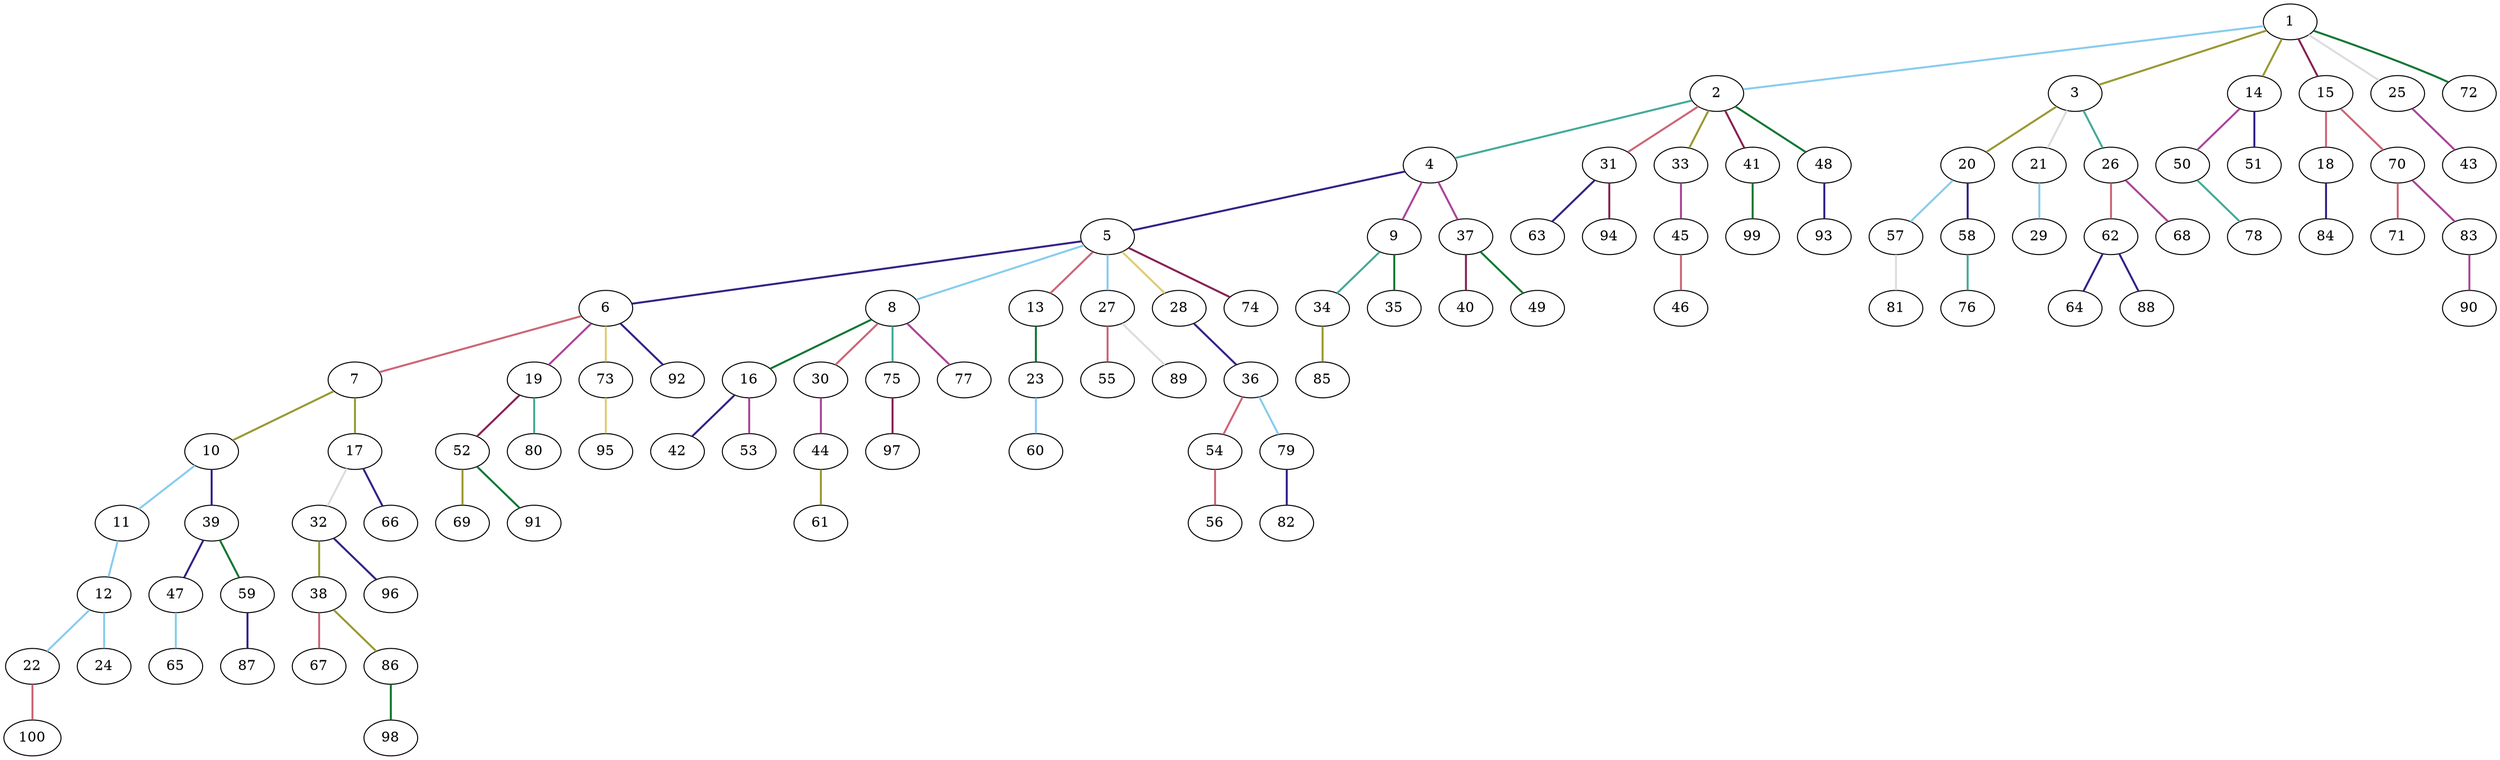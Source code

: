 graph {
	graph [rankdir=BT]
	1
	2
	2 -- 1 [color="#88CCEE" style=bold]
	3
	3 -- 1 [color="#999933" style=bold]
	4
	4 -- 2 [color="#44AA99" style=bold]
	5
	5 -- 4 [color="#332288" style=bold]
	6
	6 -- 5 [color="#332288" style=bold]
	7
	7 -- 6 [color="#CC6677" style=bold]
	8
	8 -- 5 [color="#88CCEE" style=bold]
	9
	9 -- 4 [color="#AA4499" style=bold]
	10
	10 -- 7 [color="#999933" style=bold]
	11
	11 -- 10 [color="#88CCEE" style=bold]
	12
	12 -- 11 [color="#88CCEE" style=bold]
	13
	13 -- 5 [color="#CC6677" style=bold]
	14
	14 -- 1 [color="#999933" style=bold]
	15
	15 -- 1 [color="#882255" style=bold]
	16
	16 -- 8 [color="#117733" style=bold]
	17
	17 -- 7 [color="#999933" style=bold]
	18
	18 -- 15 [color="#CC6677" style=bold]
	19
	19 -- 6 [color="#AA4499" style=bold]
	20
	20 -- 3 [color="#999933" style=bold]
	21
	21 -- 3 [color="#DDDDDD" style=bold]
	22
	22 -- 12 [color="#88CCEE" style=bold]
	23
	23 -- 13 [color="#117733" style=bold]
	24
	24 -- 12 [color="#88CCEE" style=bold]
	25
	25 -- 1 [color="#DDDDDD" style=bold]
	26
	26 -- 3 [color="#44AA99" style=bold]
	27
	27 -- 5 [color="#88CCEE" style=bold]
	28
	28 -- 5 [color="#DDCC77" style=bold]
	29
	29 -- 21 [color="#88CCEE" style=bold]
	30
	30 -- 8 [color="#CC6677" style=bold]
	31
	31 -- 2 [color="#CC6677" style=bold]
	32
	32 -- 17 [color="#DDDDDD" style=bold]
	33
	33 -- 2 [color="#999933" style=bold]
	34
	34 -- 9 [color="#44AA99" style=bold]
	35
	35 -- 9 [color="#117733" style=bold]
	36
	36 -- 28 [color="#332288" style=bold]
	37
	37 -- 4 [color="#AA4499" style=bold]
	38
	38 -- 32 [color="#999933" style=bold]
	39
	39 -- 10 [color="#332288" style=bold]
	40
	40 -- 37 [color="#882255" style=bold]
	41
	41 -- 2 [color="#882255" style=bold]
	42
	42 -- 16 [color="#332288" style=bold]
	43
	43 -- 25 [color="#AA4499" style=bold]
	44
	44 -- 30 [color="#AA4499" style=bold]
	45
	45 -- 33 [color="#AA4499" style=bold]
	46
	46 -- 45 [color="#CC6677" style=bold]
	47
	47 -- 39 [color="#332288" style=bold]
	48
	48 -- 2 [color="#117733" style=bold]
	49
	49 -- 37 [color="#117733" style=bold]
	50
	50 -- 14 [color="#AA4499" style=bold]
	51
	51 -- 14 [color="#332288" style=bold]
	52
	52 -- 19 [color="#882255" style=bold]
	53
	53 -- 16 [color="#AA4499" style=bold]
	54
	54 -- 36 [color="#CC6677" style=bold]
	55
	55 -- 27 [color="#CC6677" style=bold]
	56
	56 -- 54 [color="#CC6677" style=bold]
	57
	57 -- 20 [color="#88CCEE" style=bold]
	58
	58 -- 20 [color="#332288" style=bold]
	59
	59 -- 39 [color="#117733" style=bold]
	60
	60 -- 23 [color="#88CCEE" style=bold]
	61
	61 -- 44 [color="#999933" style=bold]
	62
	62 -- 26 [color="#CC6677" style=bold]
	63
	63 -- 31 [color="#332288" style=bold]
	64
	64 -- 62 [color="#332288" style=bold]
	65
	65 -- 47 [color="#88CCEE" style=bold]
	66
	66 -- 17 [color="#332288" style=bold]
	67
	67 -- 38 [color="#CC6677" style=bold]
	68
	68 -- 26 [color="#AA4499" style=bold]
	69
	69 -- 52 [color="#999933" style=bold]
	70
	70 -- 15 [color="#CC6677" style=bold]
	71
	71 -- 70 [color="#CC6677" style=bold]
	72
	72 -- 1 [color="#117733" style=bold]
	73
	73 -- 6 [color="#DDCC77" style=bold]
	74
	74 -- 5 [color="#882255" style=bold]
	75
	75 -- 8 [color="#44AA99" style=bold]
	76
	76 -- 58 [color="#44AA99" style=bold]
	77
	77 -- 8 [color="#AA4499" style=bold]
	78
	78 -- 50 [color="#44AA99" style=bold]
	79
	79 -- 36 [color="#88CCEE" style=bold]
	80
	80 -- 19 [color="#44AA99" style=bold]
	81
	81 -- 57 [color="#DDDDDD" style=bold]
	82
	82 -- 79 [color="#332288" style=bold]
	83
	83 -- 70 [color="#AA4499" style=bold]
	84
	84 -- 18 [color="#332288" style=bold]
	85
	85 -- 34 [color="#999933" style=bold]
	86
	86 -- 38 [color="#999933" style=bold]
	87
	87 -- 59 [color="#332288" style=bold]
	88
	88 -- 62 [color="#332288" style=bold]
	89
	89 -- 27 [color="#DDDDDD" style=bold]
	90
	90 -- 83 [color="#AA4499" style=bold]
	91
	91 -- 52 [color="#117733" style=bold]
	92
	92 -- 6 [color="#332288" style=bold]
	93
	93 -- 48 [color="#332288" style=bold]
	94
	94 -- 31 [color="#882255" style=bold]
	95
	95 -- 73 [color="#DDCC77" style=bold]
	96
	96 -- 32 [color="#332288" style=bold]
	97
	97 -- 75 [color="#882255" style=bold]
	98
	98 -- 86 [color="#117733" style=bold]
	99
	99 -- 41 [color="#117733" style=bold]
	100
	100 -- 22 [color="#CC6677" style=bold]
}